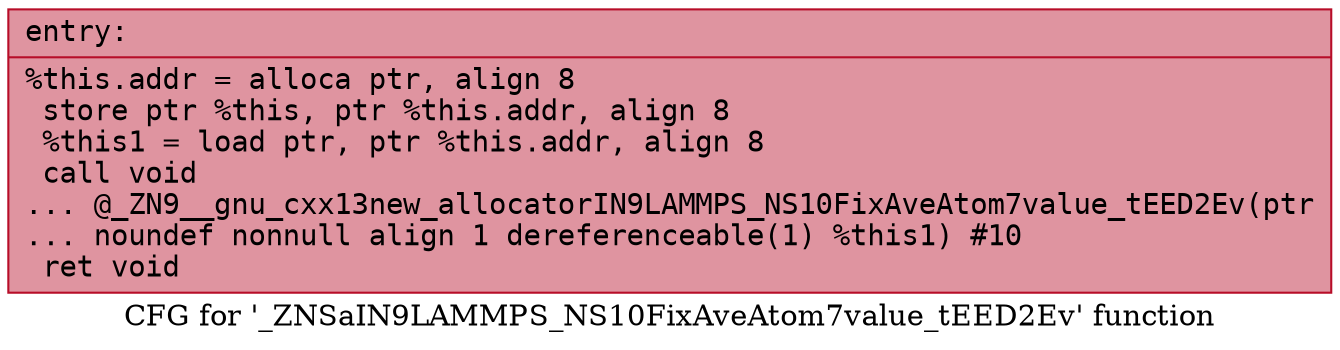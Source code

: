 digraph "CFG for '_ZNSaIN9LAMMPS_NS10FixAveAtom7value_tEED2Ev' function" {
	label="CFG for '_ZNSaIN9LAMMPS_NS10FixAveAtom7value_tEED2Ev' function";

	Node0x55d08673cfc0 [shape=record,color="#b70d28ff", style=filled, fillcolor="#b70d2870" fontname="Courier",label="{entry:\l|  %this.addr = alloca ptr, align 8\l  store ptr %this, ptr %this.addr, align 8\l  %this1 = load ptr, ptr %this.addr, align 8\l  call void\l... @_ZN9__gnu_cxx13new_allocatorIN9LAMMPS_NS10FixAveAtom7value_tEED2Ev(ptr\l... noundef nonnull align 1 dereferenceable(1) %this1) #10\l  ret void\l}"];
}
